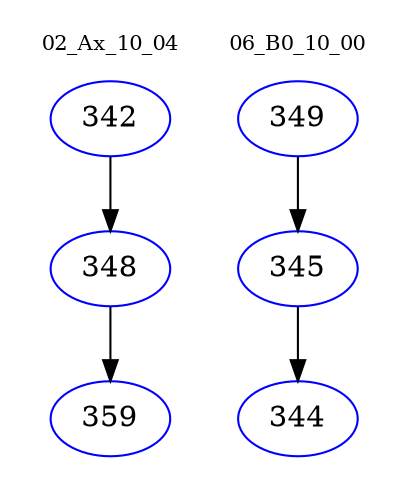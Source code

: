 digraph{
subgraph cluster_0 {
color = white
label = "02_Ax_10_04";
fontsize=10;
T0_342 [label="342", color="blue"]
T0_342 -> T0_348 [color="black"]
T0_348 [label="348", color="blue"]
T0_348 -> T0_359 [color="black"]
T0_359 [label="359", color="blue"]
}
subgraph cluster_1 {
color = white
label = "06_B0_10_00";
fontsize=10;
T1_349 [label="349", color="blue"]
T1_349 -> T1_345 [color="black"]
T1_345 [label="345", color="blue"]
T1_345 -> T1_344 [color="black"]
T1_344 [label="344", color="blue"]
}
}

